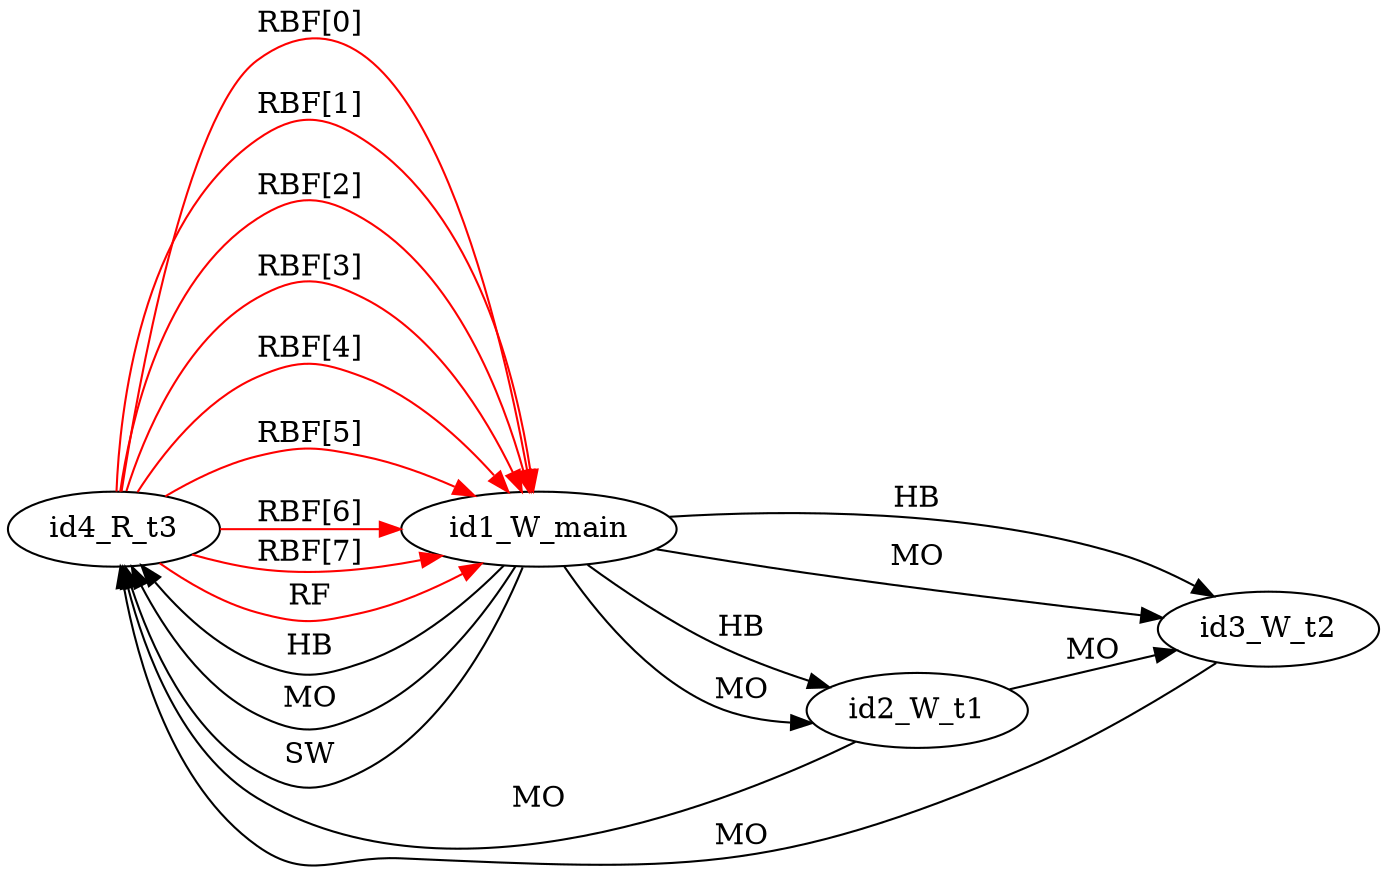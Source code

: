 digraph memory_model {
rankdir=LR;
id4_R_t3 -> id1_W_main [label = "RBF[0]", color="red"];
id4_R_t3 -> id1_W_main [label = "RBF[1]", color="red"];
id4_R_t3 -> id1_W_main [label = "RBF[2]", color="red"];
id4_R_t3 -> id1_W_main [label = "RBF[3]", color="red"];
id4_R_t3 -> id1_W_main [label = "RBF[4]", color="red"];
id4_R_t3 -> id1_W_main [label = "RBF[5]", color="red"];
id4_R_t3 -> id1_W_main [label = "RBF[6]", color="red"];
id4_R_t3 -> id1_W_main [label = "RBF[7]", color="red"];
id4_R_t3 -> id1_W_main [label = "RF", color="red"];
id1_W_main -> id2_W_t1 [label = "HB", color="black"];
id1_W_main -> id3_W_t2 [label = "HB", color="black"];
id1_W_main -> id4_R_t3 [label = "HB", color="black"];
id1_W_main -> id2_W_t1 [label = "MO", color="black"];
id1_W_main -> id3_W_t2 [label = "MO", color="black"];
id1_W_main -> id4_R_t3 [label = "MO", color="black"];
id2_W_t1 -> id3_W_t2 [label = "MO", color="black"];
id2_W_t1 -> id4_R_t3 [label = "MO", color="black"];
id3_W_t2 -> id4_R_t3 [label = "MO", color="black"];
id1_W_main -> id4_R_t3 [label = "SW", color="black"];
}